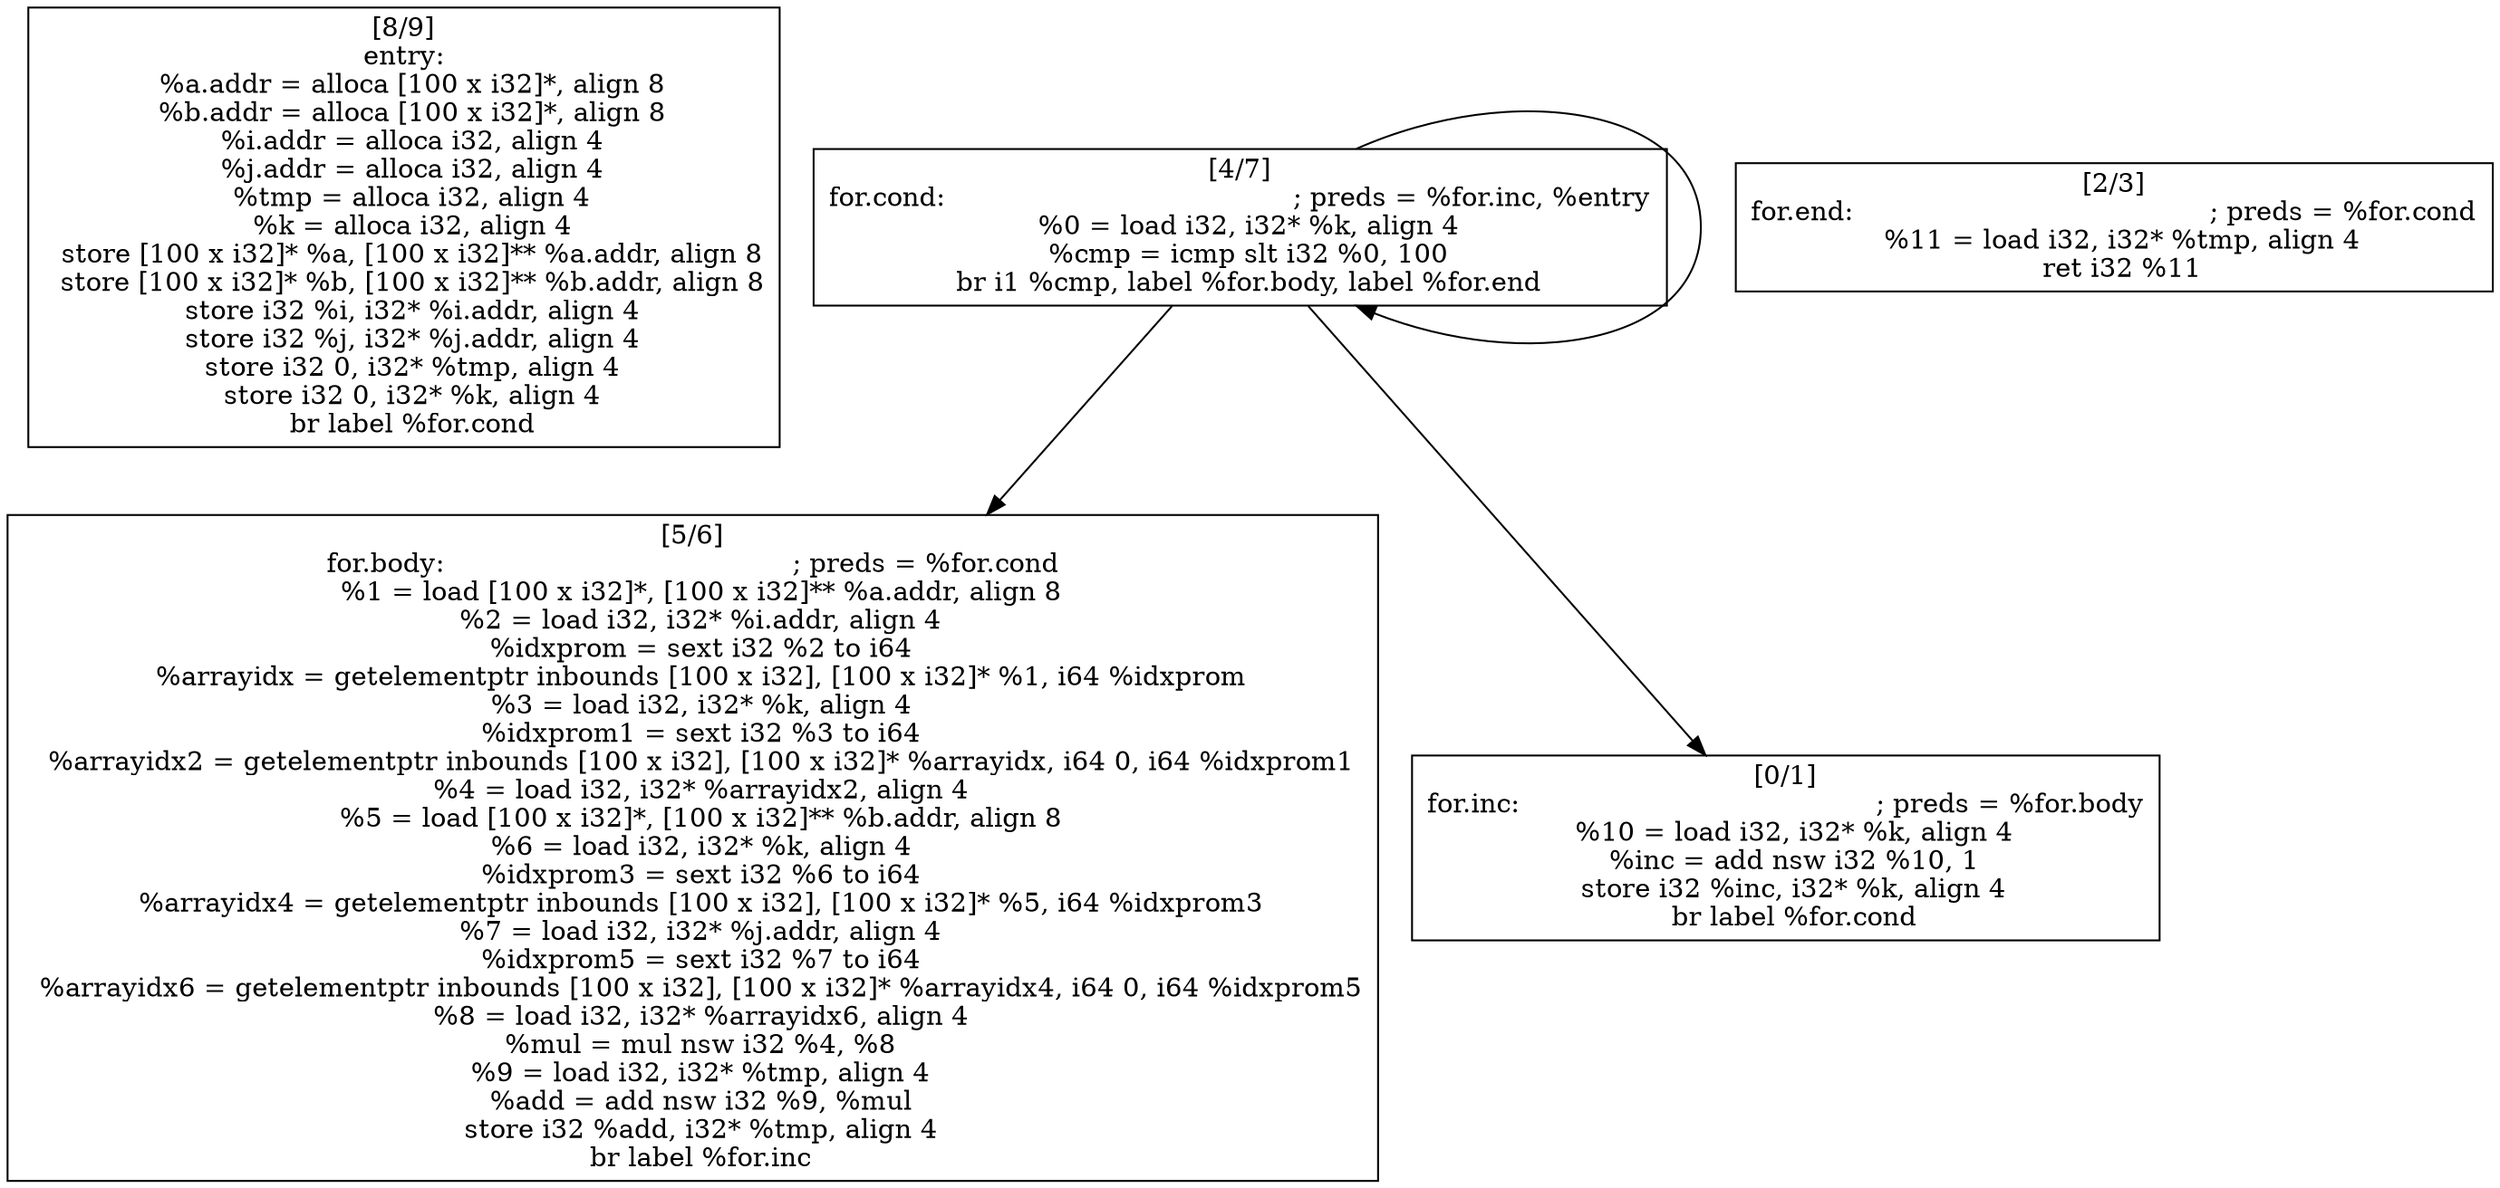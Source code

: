 
digraph G {


node14 [label="[8/9]
entry:
  %a.addr = alloca [100 x i32]*, align 8
  %b.addr = alloca [100 x i32]*, align 8
  %i.addr = alloca i32, align 4
  %j.addr = alloca i32, align 4
  %tmp = alloca i32, align 4
  %k = alloca i32, align 4
  store [100 x i32]* %a, [100 x i32]** %a.addr, align 8
  store [100 x i32]* %b, [100 x i32]** %b.addr, align 8
  store i32 %i, i32* %i.addr, align 4
  store i32 %j, i32* %j.addr, align 4
  store i32 0, i32* %tmp, align 4
  store i32 0, i32* %k, align 4
  br label %for.cond
",shape=rectangle ]
node13 [label="[5/6]
for.body:                                         ; preds = %for.cond
  %1 = load [100 x i32]*, [100 x i32]** %a.addr, align 8
  %2 = load i32, i32* %i.addr, align 4
  %idxprom = sext i32 %2 to i64
  %arrayidx = getelementptr inbounds [100 x i32], [100 x i32]* %1, i64 %idxprom
  %3 = load i32, i32* %k, align 4
  %idxprom1 = sext i32 %3 to i64
  %arrayidx2 = getelementptr inbounds [100 x i32], [100 x i32]* %arrayidx, i64 0, i64 %idxprom1
  %4 = load i32, i32* %arrayidx2, align 4
  %5 = load [100 x i32]*, [100 x i32]** %b.addr, align 8
  %6 = load i32, i32* %k, align 4
  %idxprom3 = sext i32 %6 to i64
  %arrayidx4 = getelementptr inbounds [100 x i32], [100 x i32]* %5, i64 %idxprom3
  %7 = load i32, i32* %j.addr, align 4
  %idxprom5 = sext i32 %7 to i64
  %arrayidx6 = getelementptr inbounds [100 x i32], [100 x i32]* %arrayidx4, i64 0, i64 %idxprom5
  %8 = load i32, i32* %arrayidx6, align 4
  %mul = mul nsw i32 %4, %8
  %9 = load i32, i32* %tmp, align 4
  %add = add nsw i32 %9, %mul
  store i32 %add, i32* %tmp, align 4
  br label %for.inc
",shape=rectangle ]
node12 [label="[4/7]
for.cond:                                         ; preds = %for.inc, %entry
  %0 = load i32, i32* %k, align 4
  %cmp = icmp slt i32 %0, 100
  br i1 %cmp, label %for.body, label %for.end
",shape=rectangle ]
node10 [label="[0/1]
for.inc:                                          ; preds = %for.body
  %10 = load i32, i32* %k, align 4
  %inc = add nsw i32 %10, 1
  store i32 %inc, i32* %k, align 4
  br label %for.cond
",shape=rectangle ]
node11 [label="[2/3]
for.end:                                          ; preds = %for.cond
  %11 = load i32, i32* %tmp, align 4
  ret i32 %11
",shape=rectangle ]

node12->node12 [ ]
node12->node10 [ ]
node12->node13 [ ]


}
